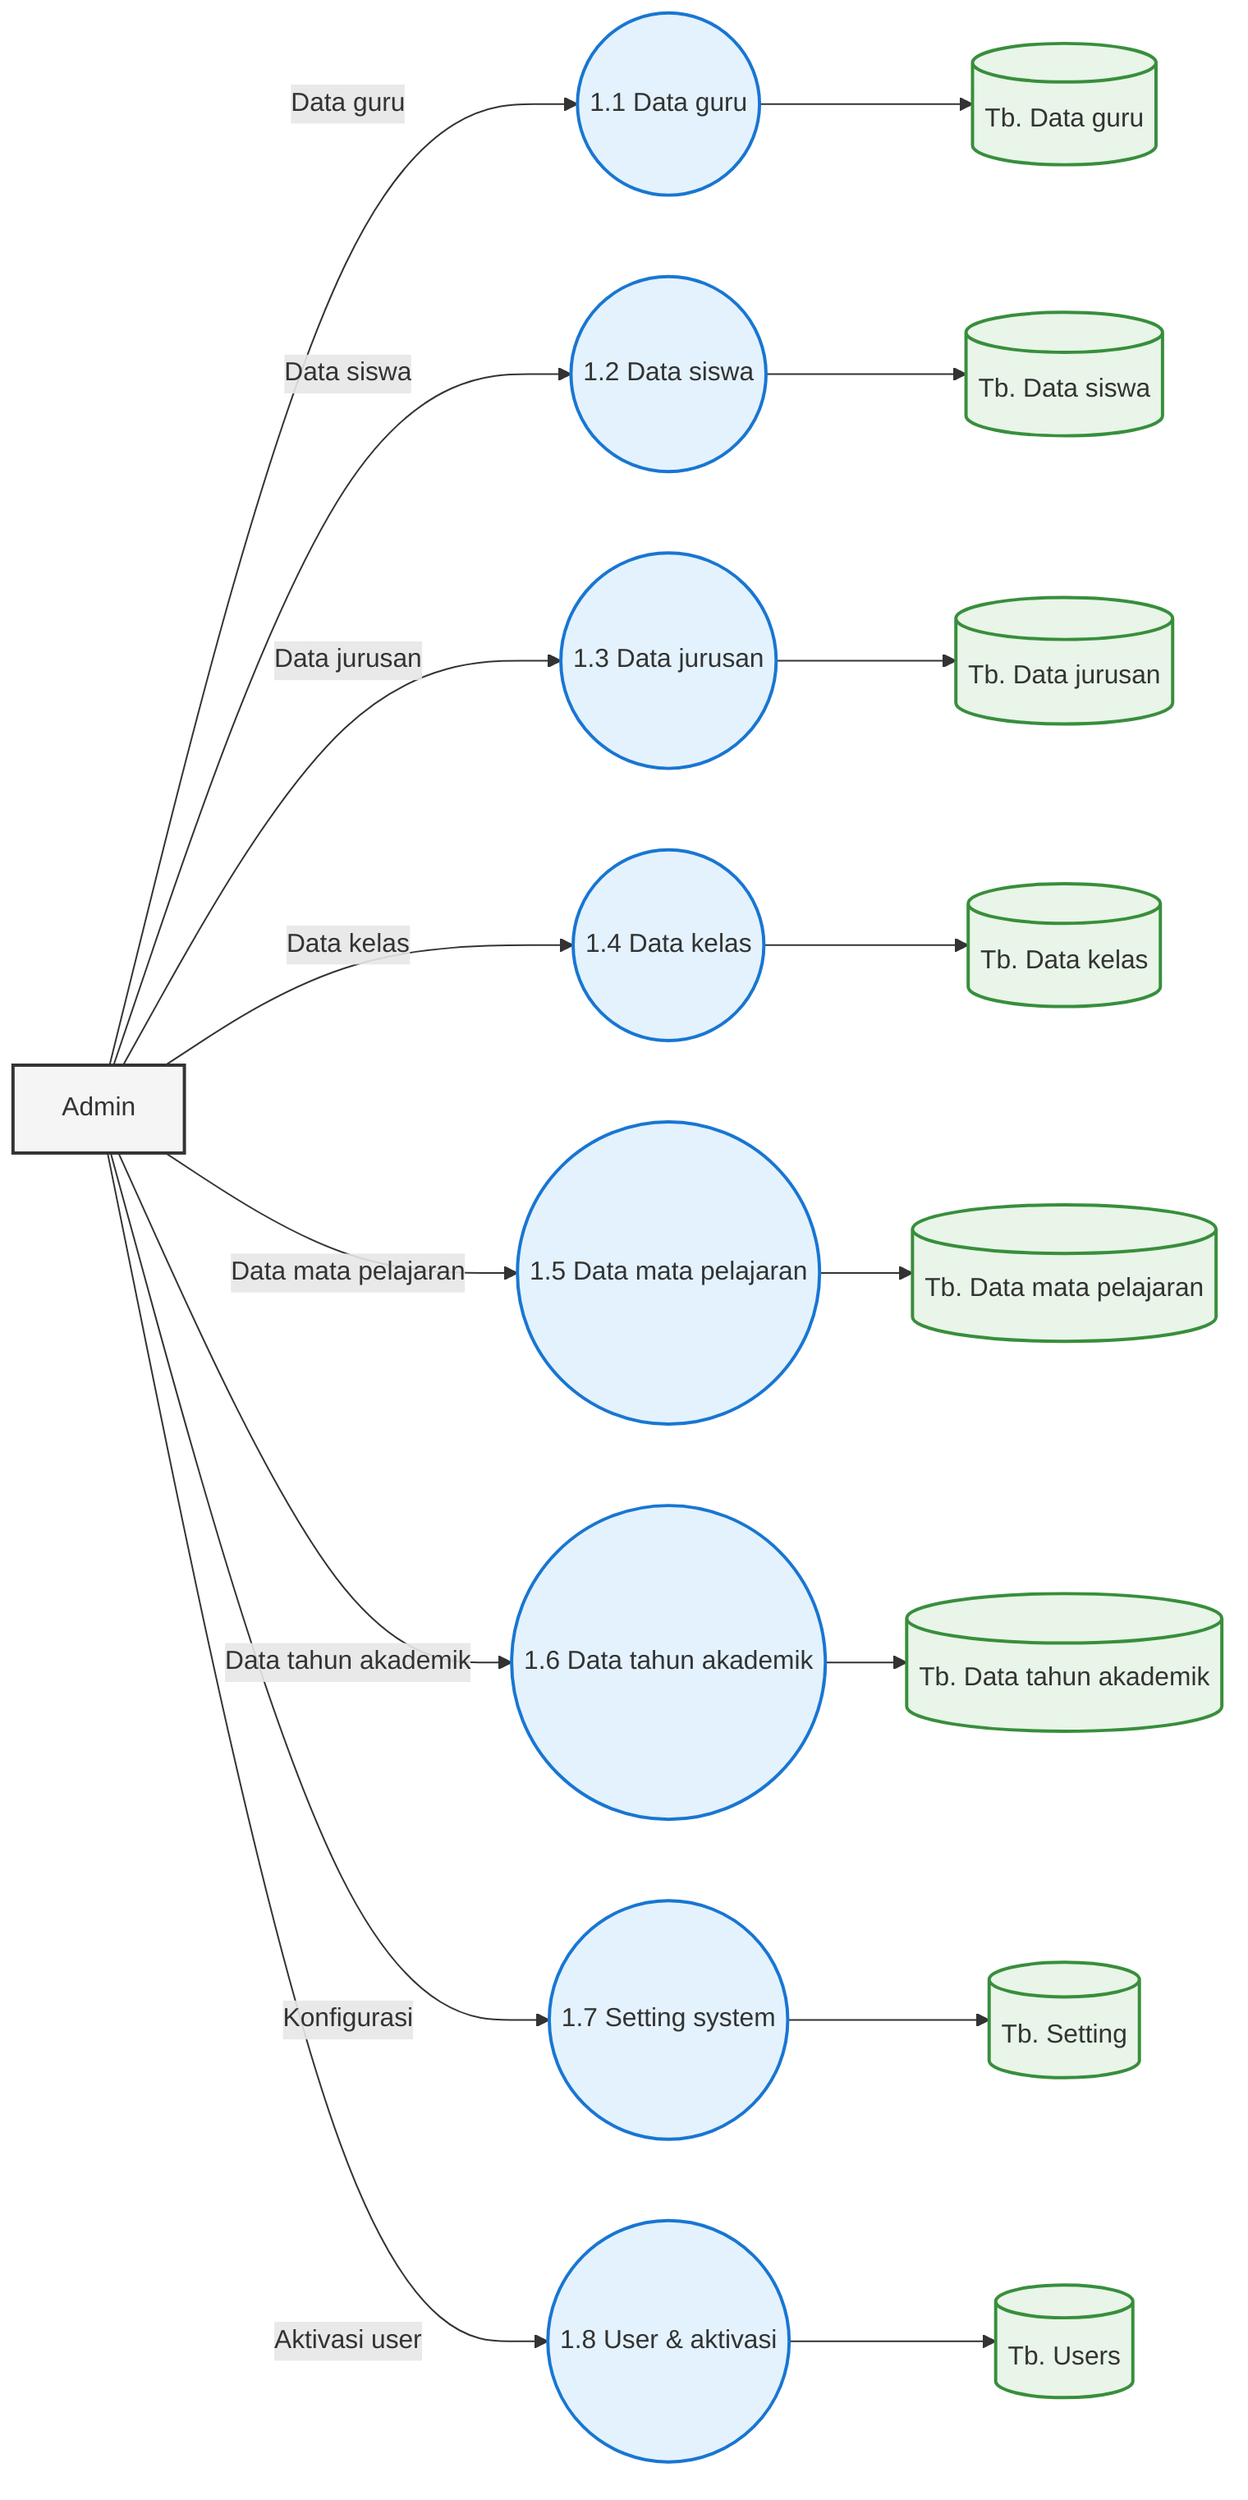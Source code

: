 flowchart LR
Admin[Admin]

P11((1.1 Data guru))
P12((1.2 Data siswa))
P13((1.3 Data jurusan))
P14((1.4 Data kelas))
P15((1.5 Data mata pelajaran))
P16((1.6 Data tahun akademik))
P17((1.7 Setting system))
P18((1.8 User & aktivasi))

DS_Guru[(Tb. Data guru)]
DS_Siswa[(Tb. Data siswa)]
DS_Jurusan[(Tb. Data jurusan)]
DS_Kelas[(Tb. Data kelas)]
DS_Mapel[(Tb. Data mata pelajaran)]
DS_Tahun[(Tb. Data tahun akademik)]
DS_Setting[(Tb. Setting)]
DS_User[(Tb. Users)]

Admin -- Data guru --> P11 --> DS_Guru
Admin -- Data siswa --> P12 --> DS_Siswa
Admin -- Data jurusan --> P13 --> DS_Jurusan
Admin -- Data kelas --> P14 --> DS_Kelas
Admin -- Data mata pelajaran --> P15 --> DS_Mapel
Admin -- Data tahun akademik --> P16 --> DS_Tahun
Admin -- Konfigurasi --> P17 --> DS_Setting
Admin -- Aktivasi user --> P18 --> DS_User

%% Styling
classDef entity fill:#f5f5f5,stroke:#333,stroke-width:2px
classDef process fill:#e3f2fd,stroke:#1976d2,stroke-width:2px
classDef datastore fill:#e8f5e8,stroke:#388e3c,stroke-width:2px

class Admin entity
class P11,P12,P13,P14,P15,P16,P17,P18 process
class DS_Guru,DS_Siswa,DS_Jurusan,DS_Kelas,DS_Mapel,DS_Tahun,DS_Setting,DS_User datastore